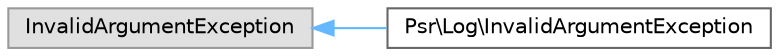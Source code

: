 digraph "Graphical Class Hierarchy"
{
 // LATEX_PDF_SIZE
  bgcolor="transparent";
  edge [fontname=Helvetica,fontsize=10,labelfontname=Helvetica,labelfontsize=10];
  node [fontname=Helvetica,fontsize=10,shape=box,height=0.2,width=0.4];
  rankdir="LR";
  Node0 [id="Node000000",label="InvalidArgumentException",height=0.2,width=0.4,color="grey60", fillcolor="#E0E0E0", style="filled",tooltip=" "];
  Node0 -> Node1 [id="edge42_Node000000_Node000001",dir="back",color="steelblue1",style="solid",tooltip=" "];
  Node1 [id="Node000001",label="Psr\\Log\\InvalidArgumentException",height=0.2,width=0.4,color="grey40", fillcolor="white", style="filled",URL="$classPsr_1_1Log_1_1InvalidArgumentException.html",tooltip=" "];
}
